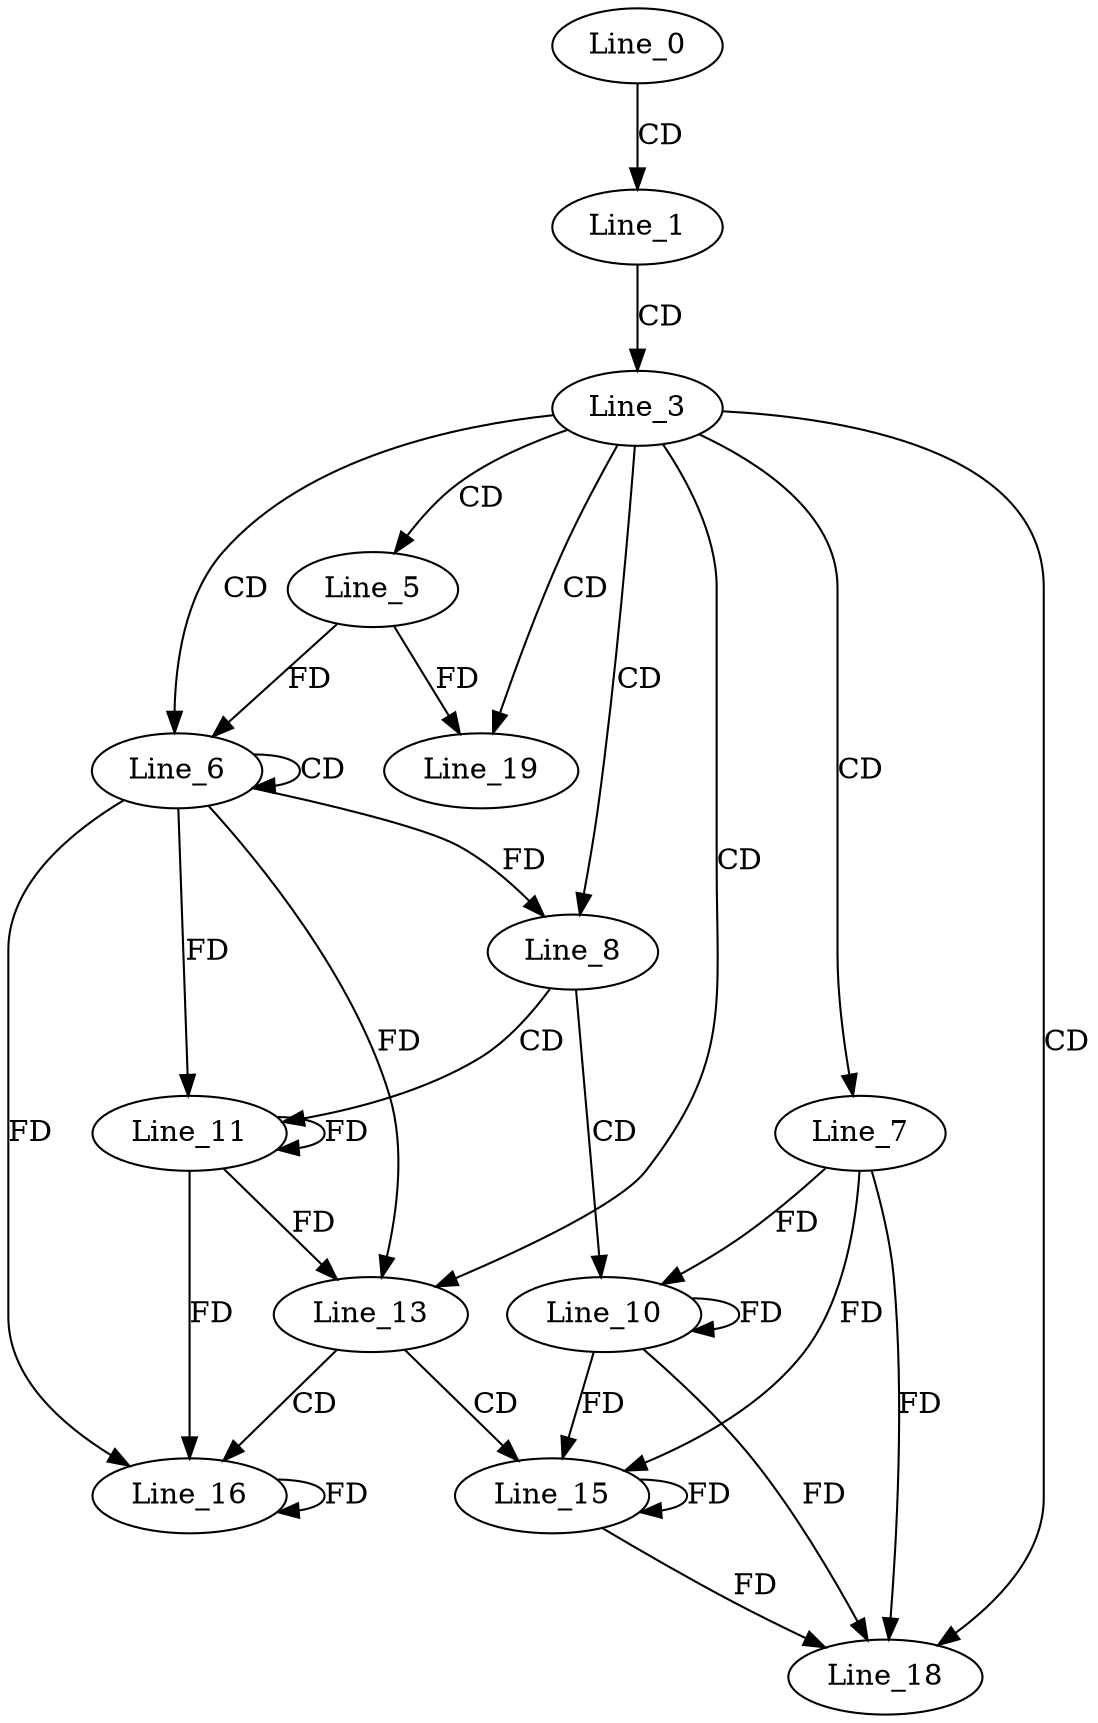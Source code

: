 digraph G {
  Line_0;
  Line_1;
  Line_3;
  Line_5;
  Line_6;
  Line_6;
  Line_7;
  Line_8;
  Line_10;
  Line_11;
  Line_13;
  Line_15;
  Line_16;
  Line_18;
  Line_19;
  Line_0 -> Line_1 [ label="CD" ];
  Line_1 -> Line_3 [ label="CD" ];
  Line_3 -> Line_5 [ label="CD" ];
  Line_3 -> Line_6 [ label="CD" ];
  Line_6 -> Line_6 [ label="CD" ];
  Line_5 -> Line_6 [ label="FD" ];
  Line_3 -> Line_7 [ label="CD" ];
  Line_3 -> Line_8 [ label="CD" ];
  Line_6 -> Line_8 [ label="FD" ];
  Line_8 -> Line_10 [ label="CD" ];
  Line_7 -> Line_10 [ label="FD" ];
  Line_10 -> Line_10 [ label="FD" ];
  Line_8 -> Line_11 [ label="CD" ];
  Line_6 -> Line_11 [ label="FD" ];
  Line_11 -> Line_11 [ label="FD" ];
  Line_3 -> Line_13 [ label="CD" ];
  Line_6 -> Line_13 [ label="FD" ];
  Line_11 -> Line_13 [ label="FD" ];
  Line_13 -> Line_15 [ label="CD" ];
  Line_7 -> Line_15 [ label="FD" ];
  Line_10 -> Line_15 [ label="FD" ];
  Line_15 -> Line_15 [ label="FD" ];
  Line_13 -> Line_16 [ label="CD" ];
  Line_6 -> Line_16 [ label="FD" ];
  Line_11 -> Line_16 [ label="FD" ];
  Line_16 -> Line_16 [ label="FD" ];
  Line_3 -> Line_18 [ label="CD" ];
  Line_7 -> Line_18 [ label="FD" ];
  Line_10 -> Line_18 [ label="FD" ];
  Line_15 -> Line_18 [ label="FD" ];
  Line_3 -> Line_19 [ label="CD" ];
  Line_5 -> Line_19 [ label="FD" ];
}
